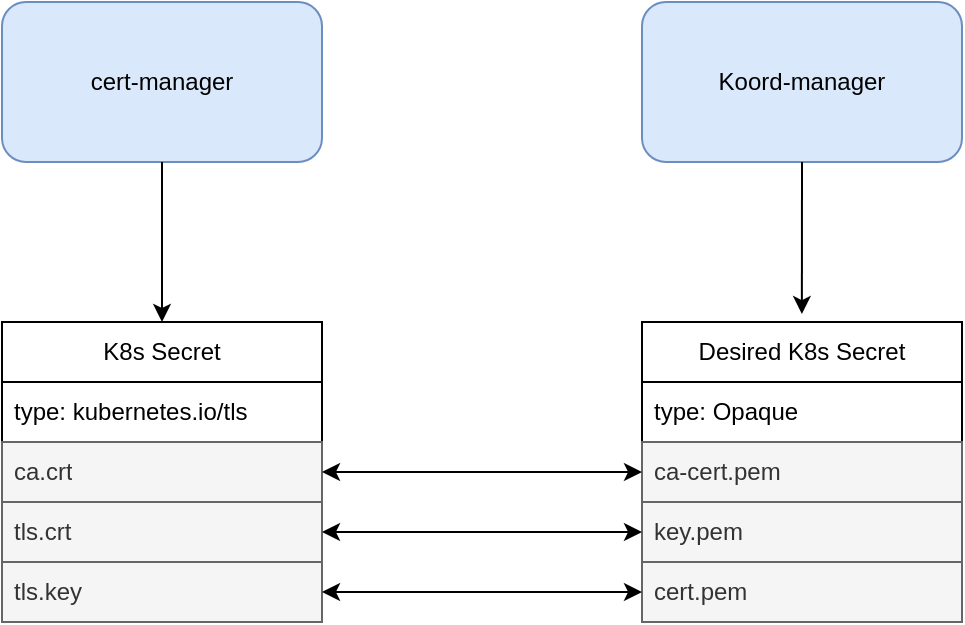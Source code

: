 <mxfile version="26.2.14">
  <diagram name="Page-1" id="h_mZEZQL3aV9JcuLRReC">
    <mxGraphModel dx="946" dy="566" grid="1" gridSize="10" guides="1" tooltips="1" connect="1" arrows="1" fold="1" page="1" pageScale="1" pageWidth="850" pageHeight="1100" math="0" shadow="0">
      <root>
        <mxCell id="0" />
        <mxCell id="1" parent="0" />
        <mxCell id="bJXEcbBGtiO4Y6LlGX07-1" value="cert-manager" style="rounded=1;whiteSpace=wrap;html=1;fillColor=#dae8fc;strokeColor=#6c8ebf;" vertex="1" parent="1">
          <mxGeometry x="120" y="80" width="160" height="80" as="geometry" />
        </mxCell>
        <mxCell id="bJXEcbBGtiO4Y6LlGX07-2" value="Koord-manager" style="rounded=1;whiteSpace=wrap;html=1;fillColor=#dae8fc;strokeColor=#6c8ebf;" vertex="1" parent="1">
          <mxGeometry x="440" y="80" width="160" height="80" as="geometry" />
        </mxCell>
        <mxCell id="bJXEcbBGtiO4Y6LlGX07-3" value="" style="endArrow=classic;html=1;rounded=0;exitX=0.5;exitY=1;exitDx=0;exitDy=0;" edge="1" parent="1" source="bJXEcbBGtiO4Y6LlGX07-1">
          <mxGeometry width="50" height="50" relative="1" as="geometry">
            <mxPoint x="400" y="320" as="sourcePoint" />
            <mxPoint x="200" y="240" as="targetPoint" />
          </mxGeometry>
        </mxCell>
        <mxCell id="bJXEcbBGtiO4Y6LlGX07-4" value="K8s Secre&lt;span style=&quot;background-color: transparent; color: light-dark(rgb(0, 0, 0), rgb(255, 255, 255));&quot;&gt;t&lt;/span&gt;" style="swimlane;fontStyle=0;childLayout=stackLayout;horizontal=1;startSize=30;horizontalStack=0;resizeParent=1;resizeParentMax=0;resizeLast=0;collapsible=1;marginBottom=0;whiteSpace=wrap;html=1;" vertex="1" parent="1">
          <mxGeometry x="120" y="240" width="160" height="150" as="geometry">
            <mxRectangle x="120" y="240" width="100" height="30" as="alternateBounds" />
          </mxGeometry>
        </mxCell>
        <mxCell id="bJXEcbBGtiO4Y6LlGX07-6" value="type: kubernetes.io/tls&lt;span style=&quot;background-color: transparent; color: light-dark(rgb(0, 0, 0), rgb(255, 255, 255));&quot;&gt;&amp;nbsp;&lt;/span&gt;" style="text;align=left;verticalAlign=middle;spacingLeft=4;spacingRight=4;overflow=hidden;points=[[0,0.5],[1,0.5]];portConstraint=eastwest;rotatable=0;whiteSpace=wrap;html=1;" vertex="1" parent="bJXEcbBGtiO4Y6LlGX07-4">
          <mxGeometry y="30" width="160" height="30" as="geometry" />
        </mxCell>
        <mxCell id="bJXEcbBGtiO4Y6LlGX07-14" value="ca.crt" style="text;strokeColor=#666666;fillColor=#f5f5f5;align=left;verticalAlign=middle;spacingLeft=4;spacingRight=4;overflow=hidden;points=[[0,0.5],[1,0.5]];portConstraint=eastwest;rotatable=0;whiteSpace=wrap;html=1;fontColor=#333333;" vertex="1" parent="bJXEcbBGtiO4Y6LlGX07-4">
          <mxGeometry y="60" width="160" height="30" as="geometry" />
        </mxCell>
        <mxCell id="bJXEcbBGtiO4Y6LlGX07-26" value="tls.crt" style="text;strokeColor=#666666;fillColor=#f5f5f5;align=left;verticalAlign=middle;spacingLeft=4;spacingRight=4;overflow=hidden;points=[[0,0.5],[1,0.5]];portConstraint=eastwest;rotatable=0;whiteSpace=wrap;html=1;fontColor=#333333;" vertex="1" parent="bJXEcbBGtiO4Y6LlGX07-4">
          <mxGeometry y="90" width="160" height="30" as="geometry" />
        </mxCell>
        <mxCell id="bJXEcbBGtiO4Y6LlGX07-7" value="tls.key" style="text;strokeColor=#666666;fillColor=#f5f5f5;align=left;verticalAlign=middle;spacingLeft=4;spacingRight=4;overflow=hidden;points=[[0,0.5],[1,0.5]];portConstraint=eastwest;rotatable=0;whiteSpace=wrap;html=1;fontColor=#333333;" vertex="1" parent="bJXEcbBGtiO4Y6LlGX07-4">
          <mxGeometry y="120" width="160" height="30" as="geometry" />
        </mxCell>
        <mxCell id="bJXEcbBGtiO4Y6LlGX07-20" value="" style="endArrow=classic;html=1;rounded=0;exitX=0.5;exitY=1;exitDx=0;exitDy=0;entryX=0.571;entryY=-0.044;entryDx=0;entryDy=0;entryPerimeter=0;" edge="1" parent="1" source="bJXEcbBGtiO4Y6LlGX07-2">
          <mxGeometry width="50" height="50" relative="1" as="geometry">
            <mxPoint x="380" y="290" as="sourcePoint" />
            <mxPoint x="519.94" y="236.04" as="targetPoint" />
          </mxGeometry>
        </mxCell>
        <mxCell id="bJXEcbBGtiO4Y6LlGX07-21" value="Desired K8s Secret" style="swimlane;fontStyle=0;childLayout=stackLayout;horizontal=1;startSize=30;horizontalStack=0;resizeParent=1;resizeParentMax=0;resizeLast=0;collapsible=1;marginBottom=0;whiteSpace=wrap;html=1;" vertex="1" parent="1">
          <mxGeometry x="440" y="240" width="160" height="150" as="geometry">
            <mxRectangle x="120" y="240" width="100" height="30" as="alternateBounds" />
          </mxGeometry>
        </mxCell>
        <mxCell id="bJXEcbBGtiO4Y6LlGX07-22" value="type: Opaque" style="text;align=left;verticalAlign=middle;spacingLeft=4;spacingRight=4;overflow=hidden;points=[[0,0.5],[1,0.5]];portConstraint=eastwest;rotatable=0;whiteSpace=wrap;html=1;" vertex="1" parent="bJXEcbBGtiO4Y6LlGX07-21">
          <mxGeometry y="30" width="160" height="30" as="geometry" />
        </mxCell>
        <mxCell id="bJXEcbBGtiO4Y6LlGX07-23" value="ca-cert.pem" style="text;strokeColor=#666666;fillColor=#f5f5f5;align=left;verticalAlign=middle;spacingLeft=4;spacingRight=4;overflow=hidden;points=[[0,0.5],[1,0.5]];portConstraint=eastwest;rotatable=0;whiteSpace=wrap;html=1;fontColor=#333333;" vertex="1" parent="bJXEcbBGtiO4Y6LlGX07-21">
          <mxGeometry y="60" width="160" height="30" as="geometry" />
        </mxCell>
        <mxCell id="bJXEcbBGtiO4Y6LlGX07-27" value="key.pem" style="text;strokeColor=#666666;fillColor=#f5f5f5;align=left;verticalAlign=middle;spacingLeft=4;spacingRight=4;overflow=hidden;points=[[0,0.5],[1,0.5]];portConstraint=eastwest;rotatable=0;whiteSpace=wrap;html=1;fontColor=#333333;" vertex="1" parent="bJXEcbBGtiO4Y6LlGX07-21">
          <mxGeometry y="90" width="160" height="30" as="geometry" />
        </mxCell>
        <mxCell id="bJXEcbBGtiO4Y6LlGX07-24" value="cert.pem" style="text;strokeColor=#666666;fillColor=#f5f5f5;align=left;verticalAlign=middle;spacingLeft=4;spacingRight=4;overflow=hidden;points=[[0,0.5],[1,0.5]];portConstraint=eastwest;rotatable=0;whiteSpace=wrap;html=1;fontColor=#333333;" vertex="1" parent="bJXEcbBGtiO4Y6LlGX07-21">
          <mxGeometry y="120" width="160" height="30" as="geometry" />
        </mxCell>
        <mxCell id="bJXEcbBGtiO4Y6LlGX07-28" value="" style="endArrow=classic;startArrow=classic;html=1;rounded=0;exitX=1;exitY=0.5;exitDx=0;exitDy=0;entryX=0;entryY=0.5;entryDx=0;entryDy=0;" edge="1" parent="1" source="bJXEcbBGtiO4Y6LlGX07-4" target="bJXEcbBGtiO4Y6LlGX07-23">
          <mxGeometry width="50" height="50" relative="1" as="geometry">
            <mxPoint x="380" y="300" as="sourcePoint" />
            <mxPoint x="430" y="250" as="targetPoint" />
          </mxGeometry>
        </mxCell>
        <mxCell id="bJXEcbBGtiO4Y6LlGX07-29" value="" style="endArrow=classic;startArrow=classic;html=1;rounded=0;entryX=0;entryY=0.5;entryDx=0;entryDy=0;exitX=1;exitY=0.5;exitDx=0;exitDy=0;" edge="1" parent="1" source="bJXEcbBGtiO4Y6LlGX07-26" target="bJXEcbBGtiO4Y6LlGX07-27">
          <mxGeometry width="50" height="50" relative="1" as="geometry">
            <mxPoint x="280" y="350" as="sourcePoint" />
            <mxPoint x="430" y="250" as="targetPoint" />
          </mxGeometry>
        </mxCell>
        <mxCell id="bJXEcbBGtiO4Y6LlGX07-30" value="" style="endArrow=classic;startArrow=classic;html=1;rounded=0;exitX=1;exitY=0.5;exitDx=0;exitDy=0;entryX=0;entryY=0.5;entryDx=0;entryDy=0;" edge="1" parent="1" source="bJXEcbBGtiO4Y6LlGX07-7" target="bJXEcbBGtiO4Y6LlGX07-24">
          <mxGeometry width="50" height="50" relative="1" as="geometry">
            <mxPoint x="380" y="300" as="sourcePoint" />
            <mxPoint x="430" y="250" as="targetPoint" />
          </mxGeometry>
        </mxCell>
      </root>
    </mxGraphModel>
  </diagram>
</mxfile>

